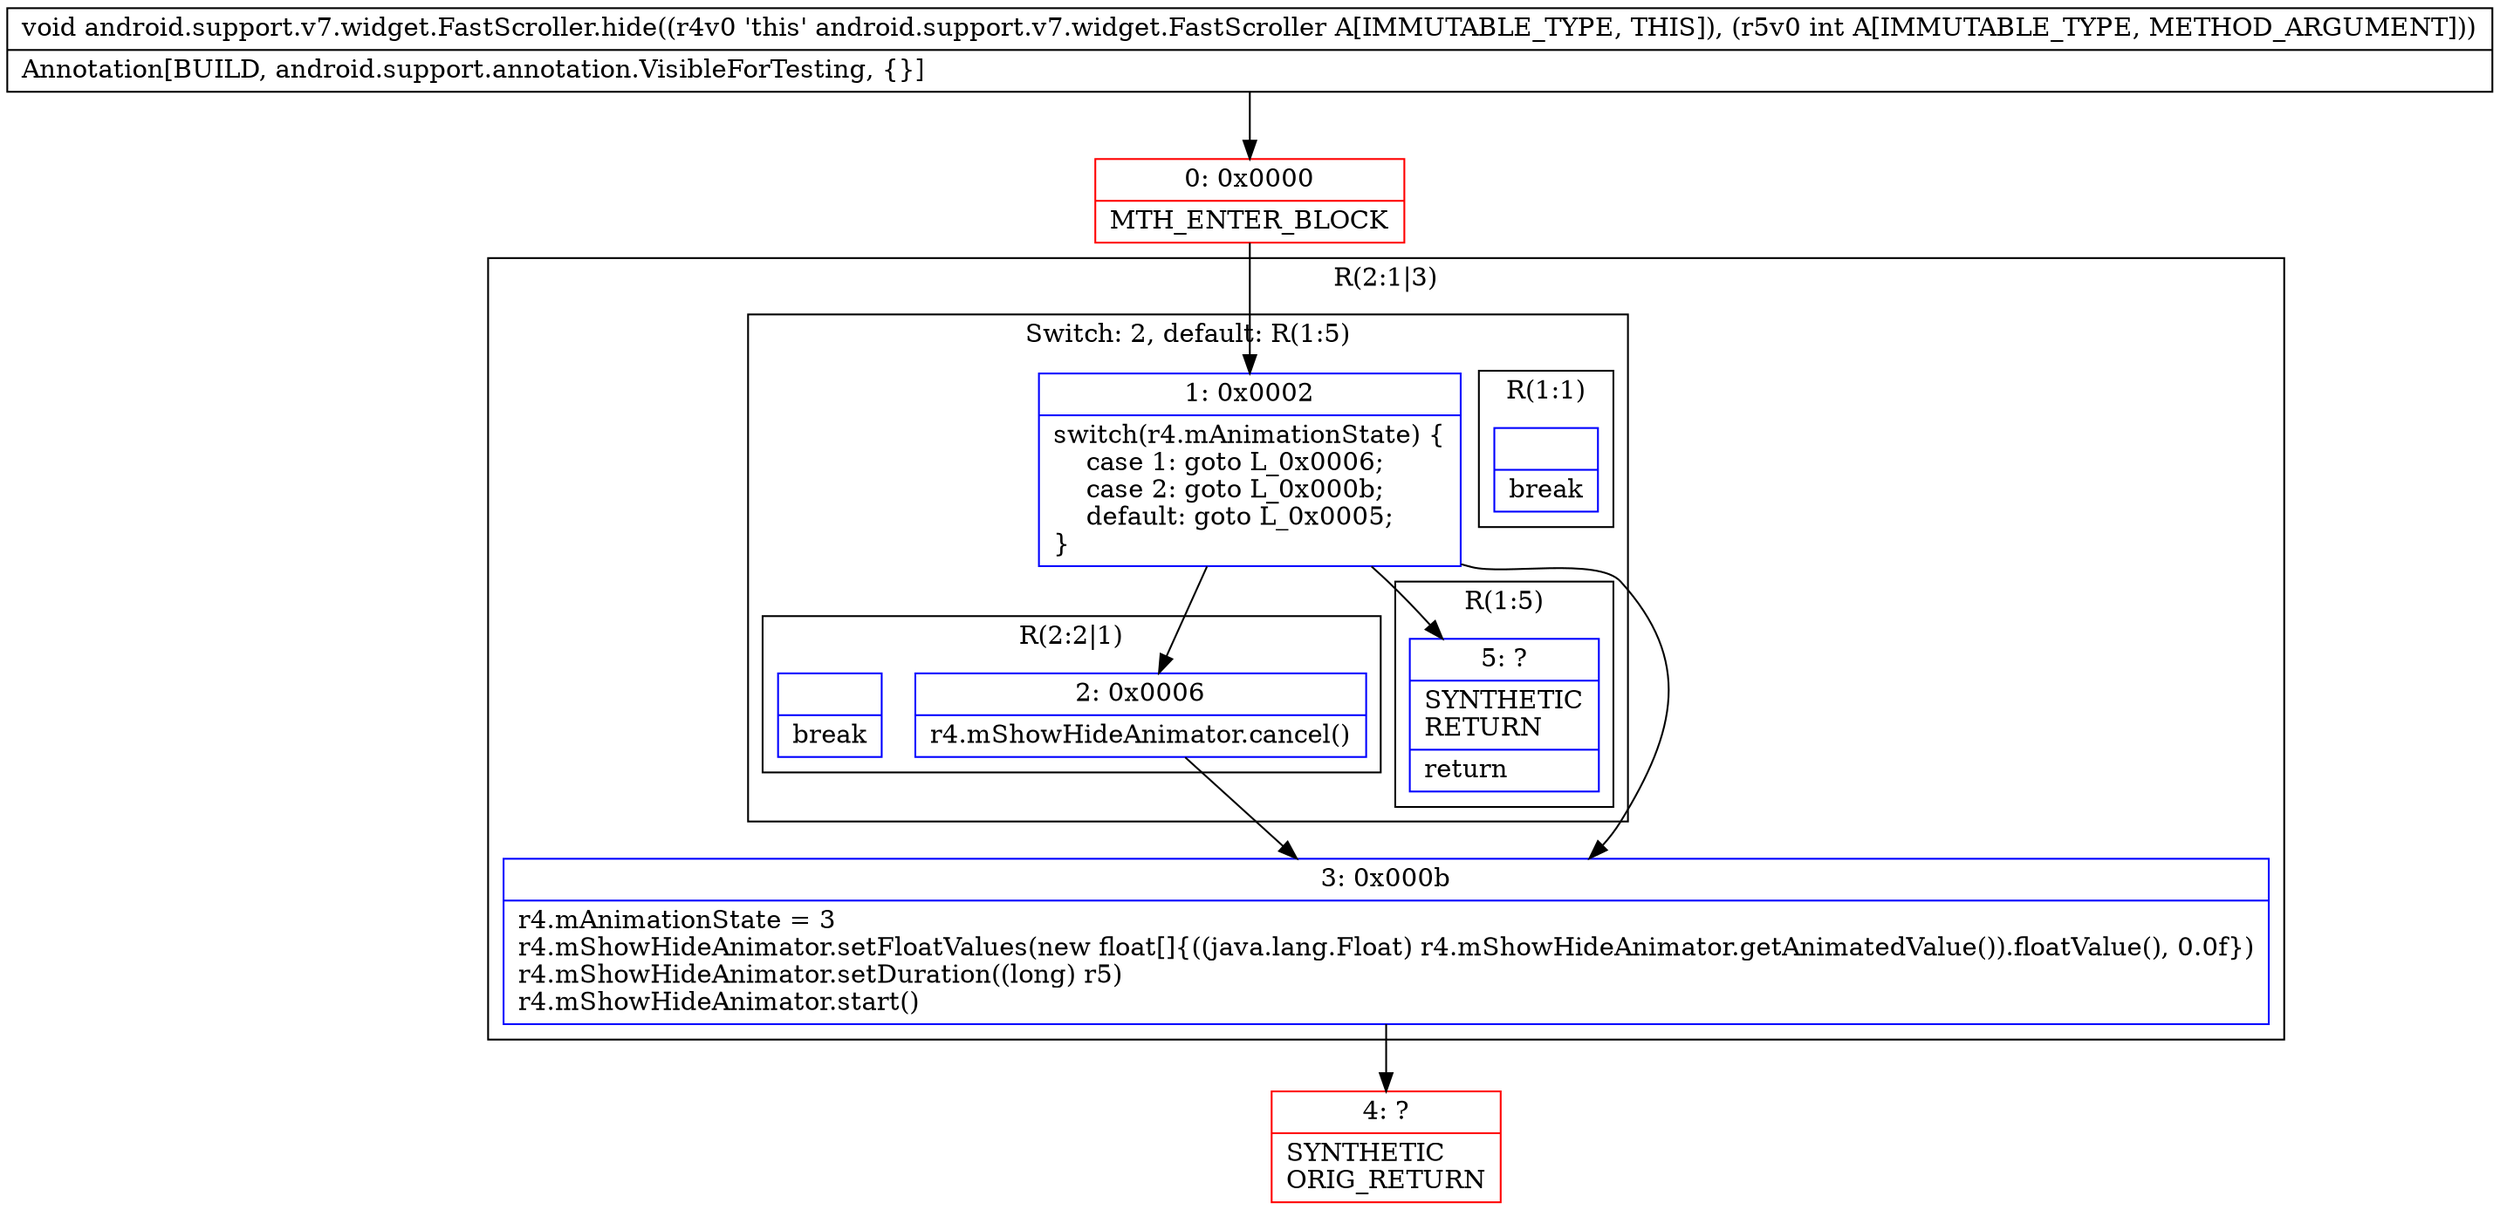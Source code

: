 digraph "CFG forandroid.support.v7.widget.FastScroller.hide(I)V" {
subgraph cluster_Region_882442266 {
label = "R(2:1|3)";
node [shape=record,color=blue];
subgraph cluster_SwitchRegion_341373365 {
label = "Switch: 2, default: R(1:5)";
node [shape=record,color=blue];
Node_1 [shape=record,label="{1\:\ 0x0002|switch(r4.mAnimationState) \{\l    case 1: goto L_0x0006;\l    case 2: goto L_0x000b;\l    default: goto L_0x0005;\l\}\l}"];
subgraph cluster_Region_532085247 {
label = "R(2:2|1)";
node [shape=record,color=blue];
Node_2 [shape=record,label="{2\:\ 0x0006|r4.mShowHideAnimator.cancel()\l}"];
Node_InsnContainer_1697322440 [shape=record,label="{|break\l}"];
}
subgraph cluster_Region_432947367 {
label = "R(1:1)";
node [shape=record,color=blue];
Node_InsnContainer_1254678386 [shape=record,label="{|break\l}"];
}
subgraph cluster_Region_1645850325 {
label = "R(1:5)";
node [shape=record,color=blue];
Node_5 [shape=record,label="{5\:\ ?|SYNTHETIC\lRETURN\l|return\l}"];
}
}
Node_3 [shape=record,label="{3\:\ 0x000b|r4.mAnimationState = 3\lr4.mShowHideAnimator.setFloatValues(new float[]\{((java.lang.Float) r4.mShowHideAnimator.getAnimatedValue()).floatValue(), 0.0f\})\lr4.mShowHideAnimator.setDuration((long) r5)\lr4.mShowHideAnimator.start()\l}"];
}
Node_0 [shape=record,color=red,label="{0\:\ 0x0000|MTH_ENTER_BLOCK\l}"];
Node_4 [shape=record,color=red,label="{4\:\ ?|SYNTHETIC\lORIG_RETURN\l}"];
MethodNode[shape=record,label="{void android.support.v7.widget.FastScroller.hide((r4v0 'this' android.support.v7.widget.FastScroller A[IMMUTABLE_TYPE, THIS]), (r5v0 int A[IMMUTABLE_TYPE, METHOD_ARGUMENT]))  | Annotation[BUILD, android.support.annotation.VisibleForTesting, \{\}]\l}"];
MethodNode -> Node_0;
Node_1 -> Node_2;
Node_1 -> Node_3;
Node_1 -> Node_5;
Node_2 -> Node_3;
Node_3 -> Node_4;
Node_0 -> Node_1;
}

